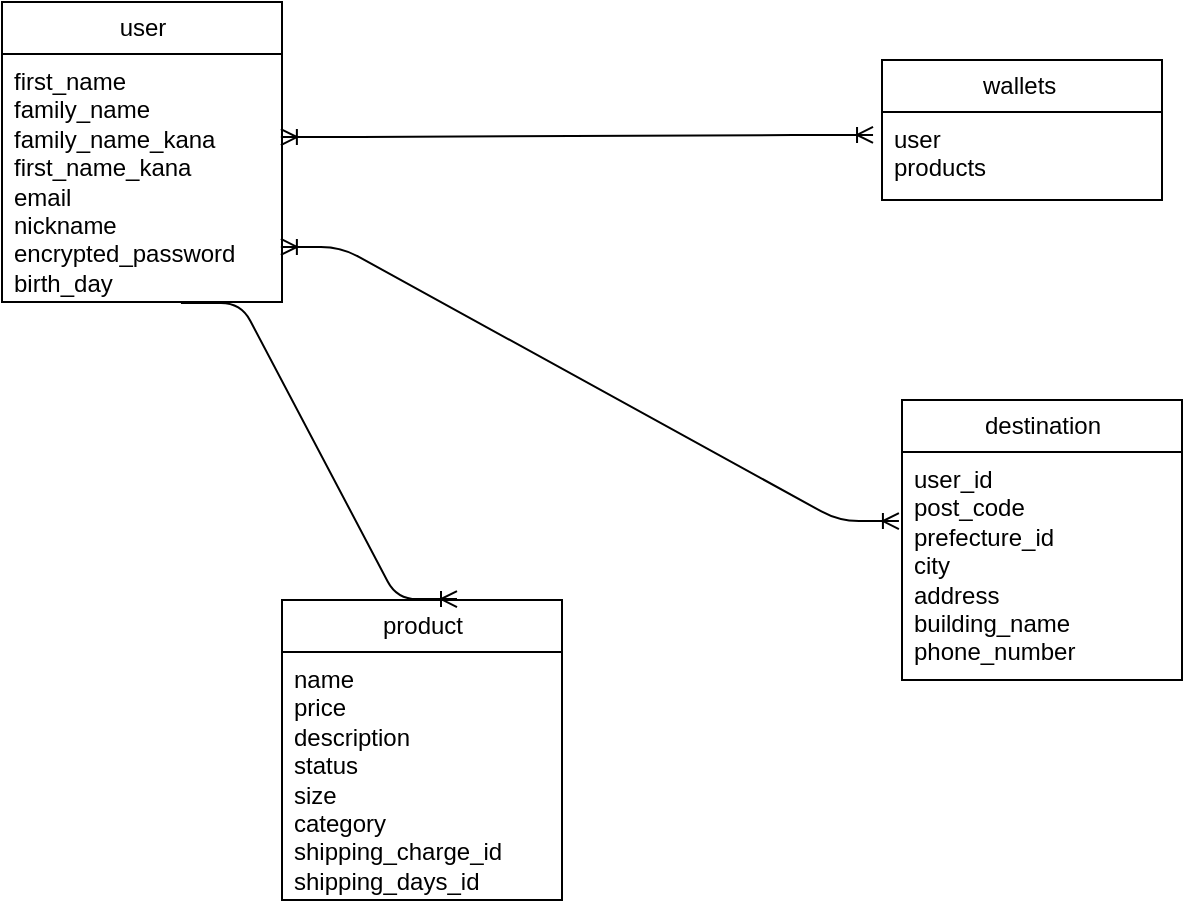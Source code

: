 <mxfile>
    <diagram id="qAPlXFANYKaxCiRHx_2X" name="Page-1">
        <mxGraphModel dx="386" dy="569" grid="1" gridSize="10" guides="1" tooltips="1" connect="1" arrows="1" fold="1" page="1" pageScale="1" pageWidth="827" pageHeight="1169" math="0" shadow="0">
            <root>
                <mxCell id="0"/>
                <mxCell id="1" parent="0"/>
                <mxCell id="2" value="user" style="swimlane;fontStyle=0;childLayout=stackLayout;horizontal=1;startSize=26;fillColor=none;horizontalStack=0;resizeParent=1;resizeParentMax=0;resizeLast=0;collapsible=1;marginBottom=0;html=1;" parent="1" vertex="1">
                    <mxGeometry x="70" y="21" width="140" height="150" as="geometry"/>
                </mxCell>
                <mxCell id="4" value="first_name&lt;br&gt;family_name&lt;br&gt;family_name_kana&lt;br&gt;first_name_kana&lt;br&gt;email&lt;br&gt;nickname&lt;br&gt;encrypted_password&lt;br&gt;birth_day" style="text;strokeColor=none;fillColor=none;align=left;verticalAlign=top;spacingLeft=4;spacingRight=4;overflow=hidden;rotatable=0;points=[[0,0.5],[1,0.5]];portConstraint=eastwest;whiteSpace=wrap;html=1;" parent="2" vertex="1">
                    <mxGeometry y="26" width="140" height="124" as="geometry"/>
                </mxCell>
                <mxCell id="6" value="destination" style="swimlane;fontStyle=0;childLayout=stackLayout;horizontal=1;startSize=26;fillColor=none;horizontalStack=0;resizeParent=1;resizeParentMax=0;resizeLast=0;collapsible=1;marginBottom=0;html=1;" parent="1" vertex="1">
                    <mxGeometry x="520" y="220" width="140" height="140" as="geometry"/>
                </mxCell>
                <mxCell id="7" value="user_id&lt;br&gt;post_code&lt;br&gt;prefecture_id&lt;br&gt;city&lt;br&gt;address&lt;br&gt;building_name&lt;br&gt;phone_number" style="text;strokeColor=none;fillColor=none;align=left;verticalAlign=top;spacingLeft=4;spacingRight=4;overflow=hidden;rotatable=0;points=[[0,0.5],[1,0.5]];portConstraint=eastwest;whiteSpace=wrap;html=1;" parent="6" vertex="1">
                    <mxGeometry y="26" width="140" height="114" as="geometry"/>
                </mxCell>
                <mxCell id="11" value="wallets&amp;nbsp;&lt;br&gt;" style="swimlane;fontStyle=0;childLayout=stackLayout;horizontal=1;startSize=26;fillColor=none;horizontalStack=0;resizeParent=1;resizeParentMax=0;resizeLast=0;collapsible=1;marginBottom=0;html=1;" parent="1" vertex="1">
                    <mxGeometry x="510" y="50" width="140" height="70" as="geometry"/>
                </mxCell>
                <mxCell id="13" value="user&lt;br&gt;products" style="text;strokeColor=none;fillColor=none;align=left;verticalAlign=top;spacingLeft=4;spacingRight=4;overflow=hidden;rotatable=0;points=[[0,0.5],[1,0.5]];portConstraint=eastwest;whiteSpace=wrap;html=1;" parent="11" vertex="1">
                    <mxGeometry y="26" width="140" height="44" as="geometry"/>
                </mxCell>
                <mxCell id="19" value="product" style="swimlane;fontStyle=0;childLayout=stackLayout;horizontal=1;startSize=26;fillColor=none;horizontalStack=0;resizeParent=1;resizeParentMax=0;resizeLast=0;collapsible=1;marginBottom=0;html=1;" parent="1" vertex="1">
                    <mxGeometry x="210" y="320" width="140" height="150" as="geometry"/>
                </mxCell>
                <mxCell id="20" value="name&lt;br&gt;price&amp;nbsp;&lt;br&gt;description&lt;br&gt;status&amp;nbsp;&lt;br&gt;size&lt;br&gt;category&lt;br&gt;shipping_charge_id&amp;nbsp;&lt;br&gt;shipping_days_id" style="text;strokeColor=none;fillColor=none;align=left;verticalAlign=top;spacingLeft=4;spacingRight=4;overflow=hidden;rotatable=0;points=[[0,0.5],[1,0.5]];portConstraint=eastwest;whiteSpace=wrap;html=1;" parent="19" vertex="1">
                    <mxGeometry y="26" width="140" height="124" as="geometry"/>
                </mxCell>
                <mxCell id="56" value="" style="edgeStyle=entityRelationEdgeStyle;fontSize=12;html=1;endArrow=ERoneToMany;entryX=0.625;entryY=-0.003;entryDx=0;entryDy=0;entryPerimeter=0;exitX=0.639;exitY=1.004;exitDx=0;exitDy=0;exitPerimeter=0;" edge="1" parent="1" source="4" target="19">
                    <mxGeometry width="100" height="100" relative="1" as="geometry">
                        <mxPoint x="210" y="370" as="sourcePoint"/>
                        <mxPoint x="310" y="270" as="targetPoint"/>
                    </mxGeometry>
                </mxCell>
                <mxCell id="57" value="" style="edgeStyle=entityRelationEdgeStyle;fontSize=12;html=1;endArrow=ERoneToMany;startArrow=ERoneToMany;entryX=-0.011;entryY=0.303;entryDx=0;entryDy=0;entryPerimeter=0;exitX=0.996;exitY=0.778;exitDx=0;exitDy=0;exitPerimeter=0;" edge="1" parent="1" source="4" target="7">
                    <mxGeometry width="100" height="100" relative="1" as="geometry">
                        <mxPoint x="290" y="370" as="sourcePoint"/>
                        <mxPoint x="390" y="270" as="targetPoint"/>
                    </mxGeometry>
                </mxCell>
                <mxCell id="58" value="" style="edgeStyle=entityRelationEdgeStyle;fontSize=12;html=1;endArrow=ERoneToMany;startArrow=ERoneToMany;entryX=-0.032;entryY=0.261;entryDx=0;entryDy=0;entryPerimeter=0;exitX=0.996;exitY=0.335;exitDx=0;exitDy=0;exitPerimeter=0;" edge="1" parent="1" source="4" target="13">
                    <mxGeometry width="100" height="100" relative="1" as="geometry">
                        <mxPoint x="300" y="370" as="sourcePoint"/>
                        <mxPoint x="400" y="270" as="targetPoint"/>
                    </mxGeometry>
                </mxCell>
            </root>
        </mxGraphModel>
    </diagram>
</mxfile>